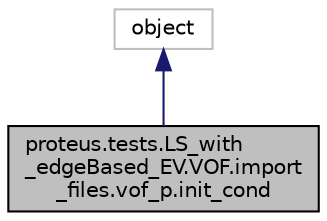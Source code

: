 digraph "proteus.tests.LS_with_edgeBased_EV.VOF.import_files.vof_p.init_cond"
{
 // LATEX_PDF_SIZE
  edge [fontname="Helvetica",fontsize="10",labelfontname="Helvetica",labelfontsize="10"];
  node [fontname="Helvetica",fontsize="10",shape=record];
  Node1 [label="proteus.tests.LS_with\l_edgeBased_EV.VOF.import\l_files.vof_p.init_cond",height=0.2,width=0.4,color="black", fillcolor="grey75", style="filled", fontcolor="black",tooltip="INITIAL CONDITION #."];
  Node2 -> Node1 [dir="back",color="midnightblue",fontsize="10",style="solid",fontname="Helvetica"];
  Node2 [label="object",height=0.2,width=0.4,color="grey75", fillcolor="white", style="filled",tooltip=" "];
}
